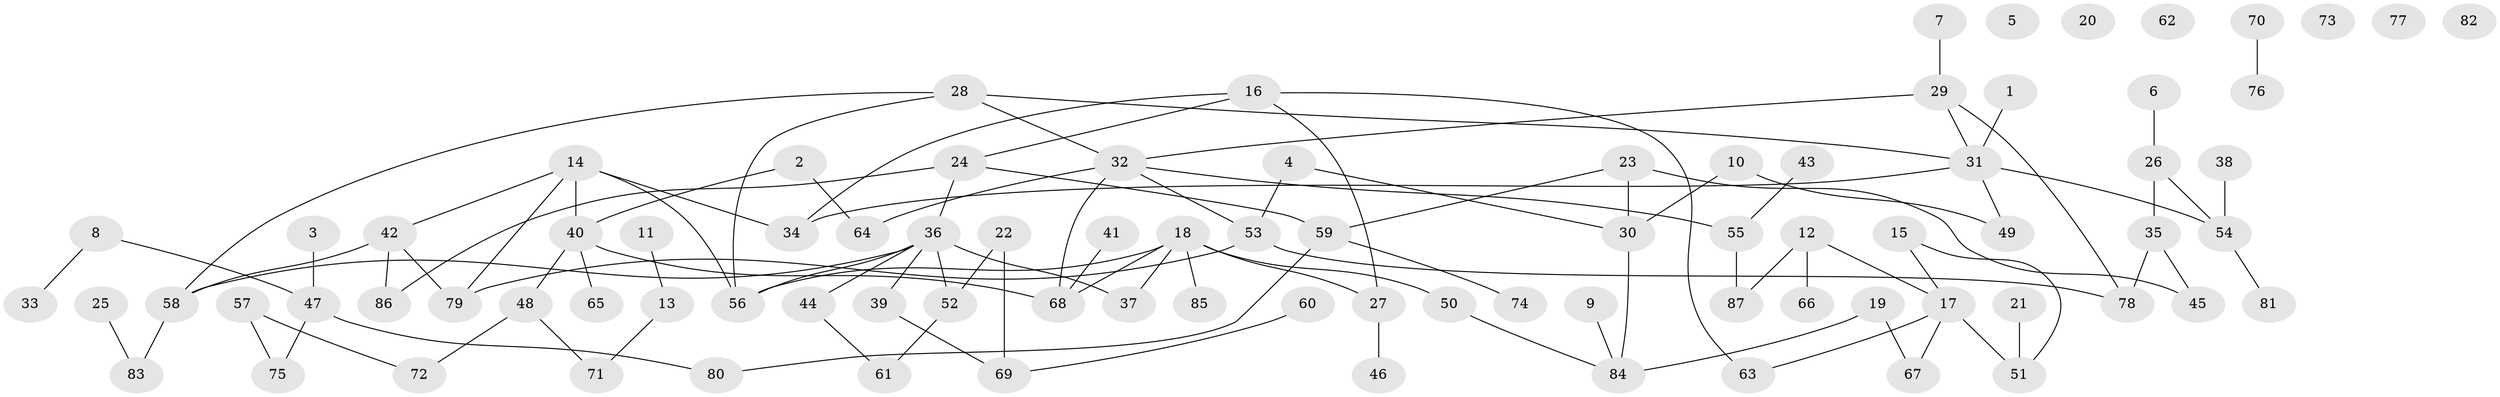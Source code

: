 // coarse degree distribution, {1: 0.23333333333333334, 2: 0.23333333333333334, 3: 0.16666666666666666, 0: 0.11666666666666667, 5: 0.03333333333333333, 4: 0.11666666666666667, 6: 0.05, 8: 0.016666666666666666, 7: 0.03333333333333333}
// Generated by graph-tools (version 1.1) at 2025/23/03/03/25 07:23:28]
// undirected, 87 vertices, 104 edges
graph export_dot {
graph [start="1"]
  node [color=gray90,style=filled];
  1;
  2;
  3;
  4;
  5;
  6;
  7;
  8;
  9;
  10;
  11;
  12;
  13;
  14;
  15;
  16;
  17;
  18;
  19;
  20;
  21;
  22;
  23;
  24;
  25;
  26;
  27;
  28;
  29;
  30;
  31;
  32;
  33;
  34;
  35;
  36;
  37;
  38;
  39;
  40;
  41;
  42;
  43;
  44;
  45;
  46;
  47;
  48;
  49;
  50;
  51;
  52;
  53;
  54;
  55;
  56;
  57;
  58;
  59;
  60;
  61;
  62;
  63;
  64;
  65;
  66;
  67;
  68;
  69;
  70;
  71;
  72;
  73;
  74;
  75;
  76;
  77;
  78;
  79;
  80;
  81;
  82;
  83;
  84;
  85;
  86;
  87;
  1 -- 31;
  2 -- 40;
  2 -- 64;
  3 -- 47;
  4 -- 30;
  4 -- 53;
  6 -- 26;
  7 -- 29;
  8 -- 33;
  8 -- 47;
  9 -- 84;
  10 -- 30;
  10 -- 49;
  11 -- 13;
  12 -- 17;
  12 -- 66;
  12 -- 87;
  13 -- 71;
  14 -- 34;
  14 -- 40;
  14 -- 42;
  14 -- 56;
  14 -- 79;
  15 -- 17;
  15 -- 51;
  16 -- 24;
  16 -- 27;
  16 -- 34;
  16 -- 63;
  17 -- 51;
  17 -- 63;
  17 -- 67;
  18 -- 27;
  18 -- 37;
  18 -- 50;
  18 -- 56;
  18 -- 68;
  18 -- 85;
  19 -- 67;
  19 -- 84;
  21 -- 51;
  22 -- 52;
  22 -- 69;
  23 -- 30;
  23 -- 45;
  23 -- 59;
  24 -- 36;
  24 -- 59;
  24 -- 86;
  25 -- 83;
  26 -- 35;
  26 -- 54;
  27 -- 46;
  28 -- 31;
  28 -- 32;
  28 -- 56;
  28 -- 58;
  29 -- 31;
  29 -- 32;
  29 -- 78;
  30 -- 84;
  31 -- 34;
  31 -- 49;
  31 -- 54;
  32 -- 53;
  32 -- 55;
  32 -- 64;
  32 -- 68;
  35 -- 45;
  35 -- 78;
  36 -- 37;
  36 -- 39;
  36 -- 44;
  36 -- 52;
  36 -- 56;
  36 -- 58;
  38 -- 54;
  39 -- 69;
  40 -- 48;
  40 -- 65;
  40 -- 68;
  41 -- 68;
  42 -- 58;
  42 -- 79;
  42 -- 86;
  43 -- 55;
  44 -- 61;
  47 -- 75;
  47 -- 80;
  48 -- 71;
  48 -- 72;
  50 -- 84;
  52 -- 61;
  53 -- 78;
  53 -- 79;
  54 -- 81;
  55 -- 87;
  57 -- 72;
  57 -- 75;
  58 -- 83;
  59 -- 74;
  59 -- 80;
  60 -- 69;
  70 -- 76;
}
